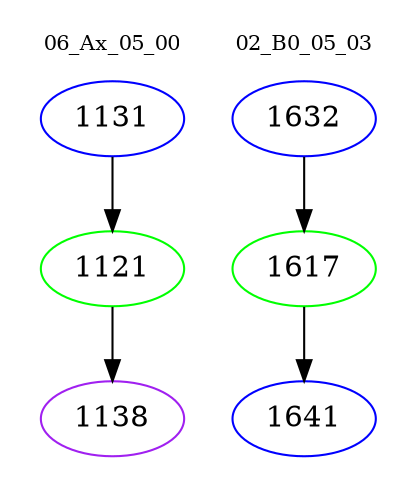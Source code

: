 digraph{
subgraph cluster_0 {
color = white
label = "06_Ax_05_00";
fontsize=10;
T0_1131 [label="1131", color="blue"]
T0_1131 -> T0_1121 [color="black"]
T0_1121 [label="1121", color="green"]
T0_1121 -> T0_1138 [color="black"]
T0_1138 [label="1138", color="purple"]
}
subgraph cluster_1 {
color = white
label = "02_B0_05_03";
fontsize=10;
T1_1632 [label="1632", color="blue"]
T1_1632 -> T1_1617 [color="black"]
T1_1617 [label="1617", color="green"]
T1_1617 -> T1_1641 [color="black"]
T1_1641 [label="1641", color="blue"]
}
}
